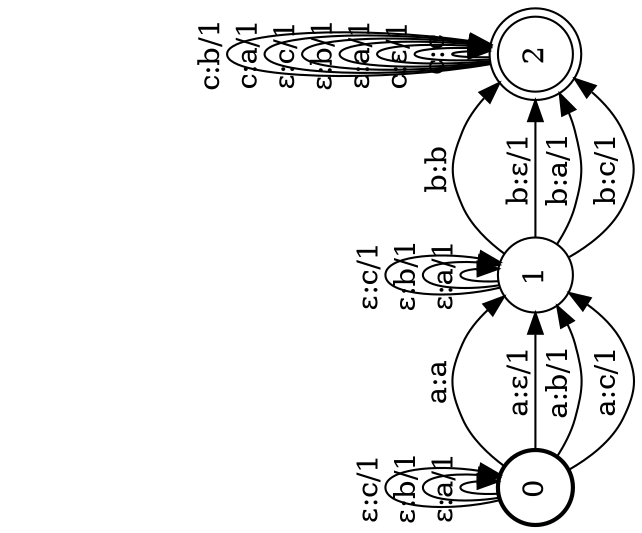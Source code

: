 digraph FST {
rankdir = LR;
size = "8.5,11";
label = "";
center = 1;
orientation = Landscape;
ranksep = "0.4";
nodesep = "0.25";
0 [label = "0", shape = circle, style = bold, fontsize = 14]
	0 -> 1 [label = "a:a", fontsize = 14];
	0 -> 1 [label = "a:&#949;/1", fontsize = 14];
	0 -> 0 [label = "&#949;:a/1", fontsize = 14];
	0 -> 0 [label = "&#949;:b/1", fontsize = 14];
	0 -> 0 [label = "&#949;:c/1", fontsize = 14];
	0 -> 1 [label = "a:b/1", fontsize = 14];
	0 -> 1 [label = "a:c/1", fontsize = 14];
1 [label = "1", shape = circle, style = solid, fontsize = 14]
	1 -> 2 [label = "b:b", fontsize = 14];
	1 -> 2 [label = "b:&#949;/1", fontsize = 14];
	1 -> 1 [label = "&#949;:a/1", fontsize = 14];
	1 -> 1 [label = "&#949;:b/1", fontsize = 14];
	1 -> 1 [label = "&#949;:c/1", fontsize = 14];
	1 -> 2 [label = "b:a/1", fontsize = 14];
	1 -> 2 [label = "b:c/1", fontsize = 14];
2 [label = "2", shape = doublecircle, style = solid, fontsize = 14]
	2 -> 2 [label = "c:c", fontsize = 14];
	2 -> 2 [label = "c:&#949;/1", fontsize = 14];
	2 -> 2 [label = "&#949;:a/1", fontsize = 14];
	2 -> 2 [label = "&#949;:b/1", fontsize = 14];
	2 -> 2 [label = "&#949;:c/1", fontsize = 14];
	2 -> 2 [label = "c:a/1", fontsize = 14];
	2 -> 2 [label = "c:b/1", fontsize = 14];
}
